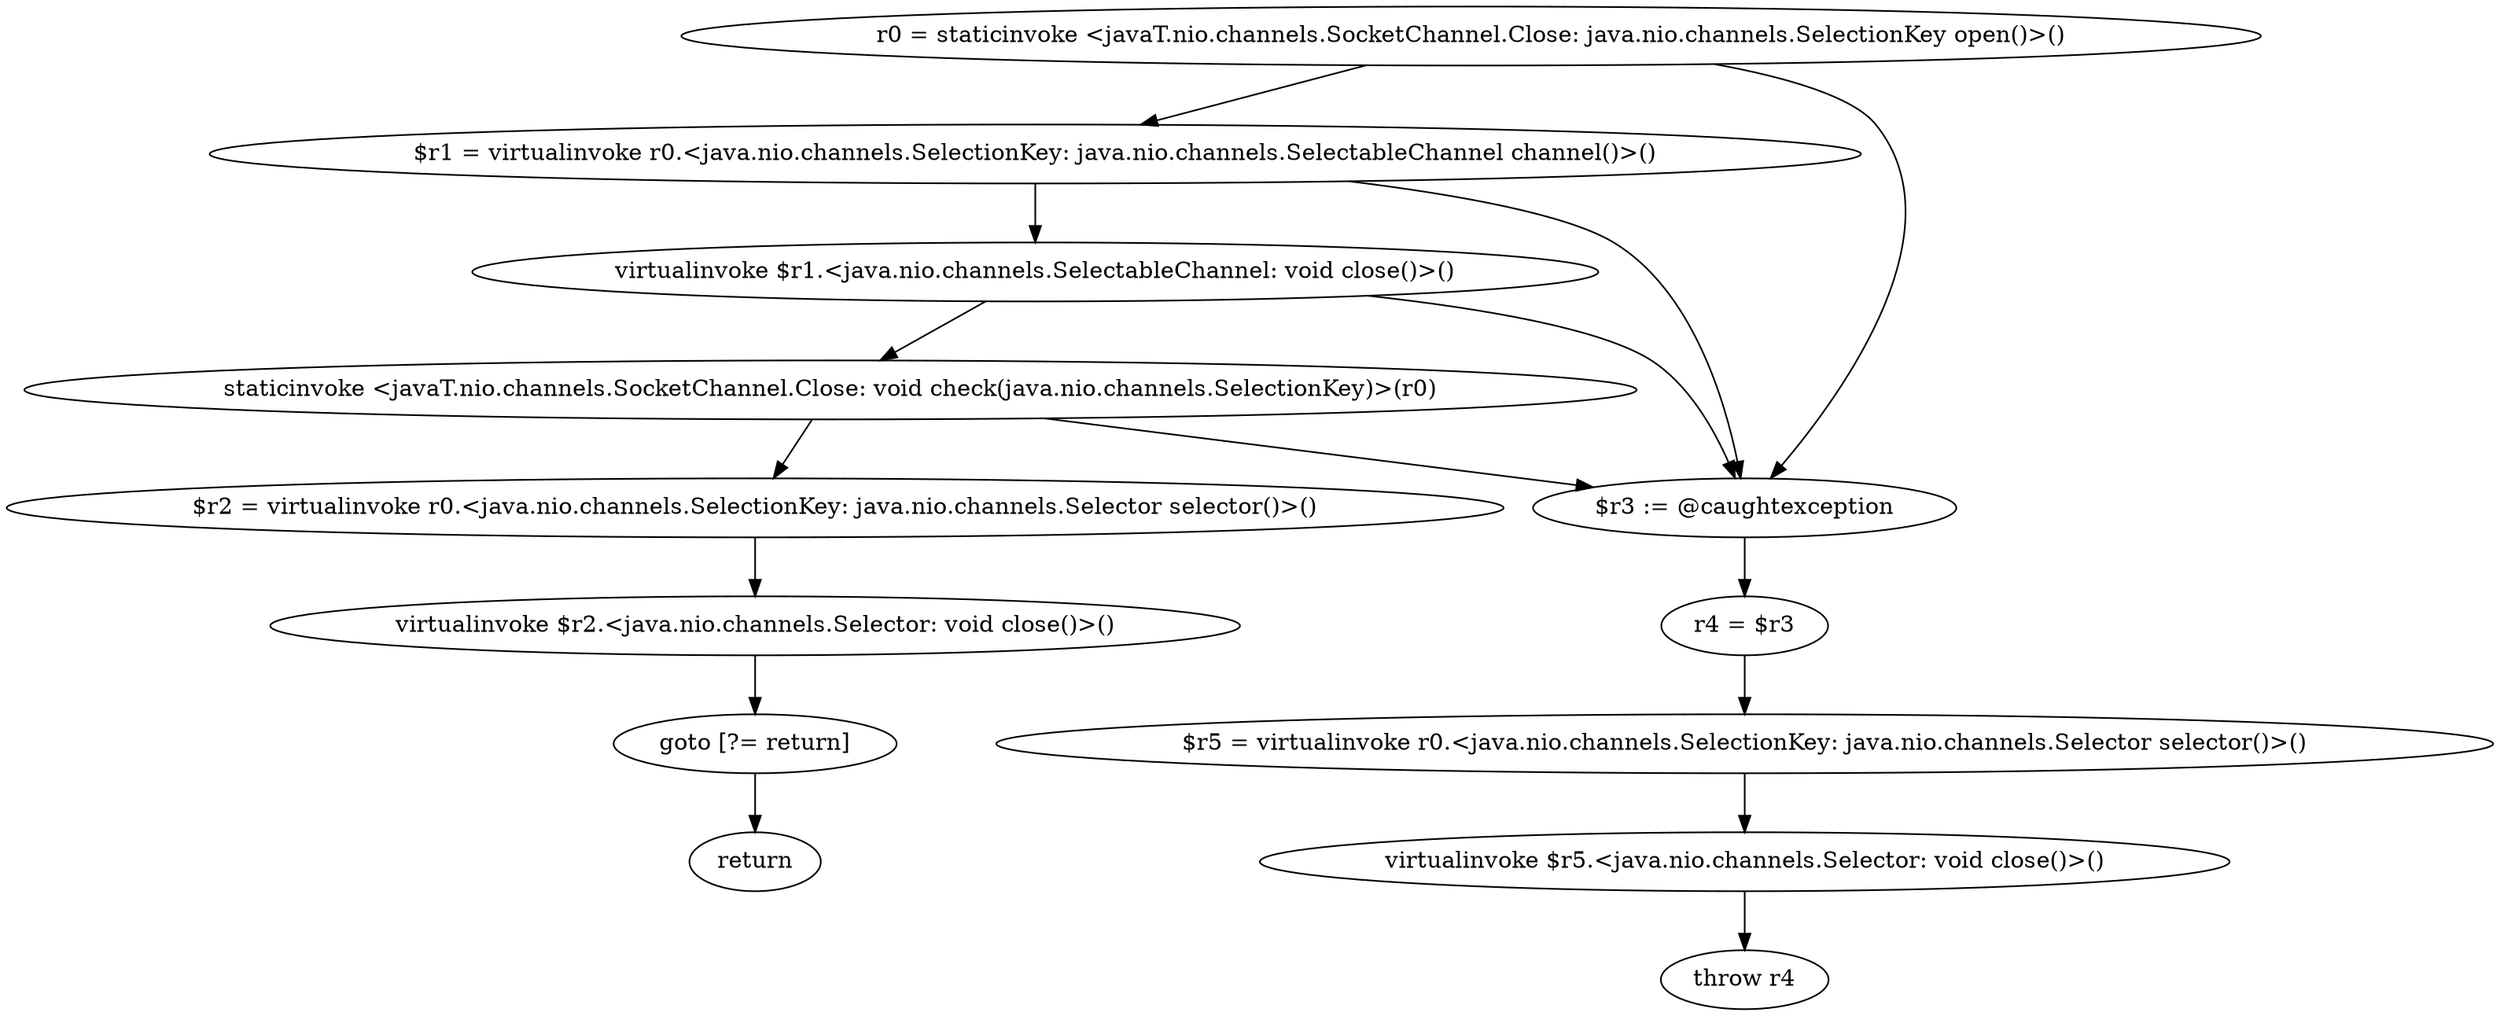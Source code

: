 digraph "unitGraph" {
    "r0 = staticinvoke <javaT.nio.channels.SocketChannel.Close: java.nio.channels.SelectionKey open()>()"
    "$r1 = virtualinvoke r0.<java.nio.channels.SelectionKey: java.nio.channels.SelectableChannel channel()>()"
    "virtualinvoke $r1.<java.nio.channels.SelectableChannel: void close()>()"
    "staticinvoke <javaT.nio.channels.SocketChannel.Close: void check(java.nio.channels.SelectionKey)>(r0)"
    "$r2 = virtualinvoke r0.<java.nio.channels.SelectionKey: java.nio.channels.Selector selector()>()"
    "virtualinvoke $r2.<java.nio.channels.Selector: void close()>()"
    "goto [?= return]"
    "$r3 := @caughtexception"
    "r4 = $r3"
    "$r5 = virtualinvoke r0.<java.nio.channels.SelectionKey: java.nio.channels.Selector selector()>()"
    "virtualinvoke $r5.<java.nio.channels.Selector: void close()>()"
    "throw r4"
    "return"
    "r0 = staticinvoke <javaT.nio.channels.SocketChannel.Close: java.nio.channels.SelectionKey open()>()"->"$r1 = virtualinvoke r0.<java.nio.channels.SelectionKey: java.nio.channels.SelectableChannel channel()>()";
    "r0 = staticinvoke <javaT.nio.channels.SocketChannel.Close: java.nio.channels.SelectionKey open()>()"->"$r3 := @caughtexception";
    "$r1 = virtualinvoke r0.<java.nio.channels.SelectionKey: java.nio.channels.SelectableChannel channel()>()"->"virtualinvoke $r1.<java.nio.channels.SelectableChannel: void close()>()";
    "$r1 = virtualinvoke r0.<java.nio.channels.SelectionKey: java.nio.channels.SelectableChannel channel()>()"->"$r3 := @caughtexception";
    "virtualinvoke $r1.<java.nio.channels.SelectableChannel: void close()>()"->"staticinvoke <javaT.nio.channels.SocketChannel.Close: void check(java.nio.channels.SelectionKey)>(r0)";
    "virtualinvoke $r1.<java.nio.channels.SelectableChannel: void close()>()"->"$r3 := @caughtexception";
    "staticinvoke <javaT.nio.channels.SocketChannel.Close: void check(java.nio.channels.SelectionKey)>(r0)"->"$r2 = virtualinvoke r0.<java.nio.channels.SelectionKey: java.nio.channels.Selector selector()>()";
    "staticinvoke <javaT.nio.channels.SocketChannel.Close: void check(java.nio.channels.SelectionKey)>(r0)"->"$r3 := @caughtexception";
    "$r2 = virtualinvoke r0.<java.nio.channels.SelectionKey: java.nio.channels.Selector selector()>()"->"virtualinvoke $r2.<java.nio.channels.Selector: void close()>()";
    "virtualinvoke $r2.<java.nio.channels.Selector: void close()>()"->"goto [?= return]";
    "goto [?= return]"->"return";
    "$r3 := @caughtexception"->"r4 = $r3";
    "r4 = $r3"->"$r5 = virtualinvoke r0.<java.nio.channels.SelectionKey: java.nio.channels.Selector selector()>()";
    "$r5 = virtualinvoke r0.<java.nio.channels.SelectionKey: java.nio.channels.Selector selector()>()"->"virtualinvoke $r5.<java.nio.channels.Selector: void close()>()";
    "virtualinvoke $r5.<java.nio.channels.Selector: void close()>()"->"throw r4";
}
